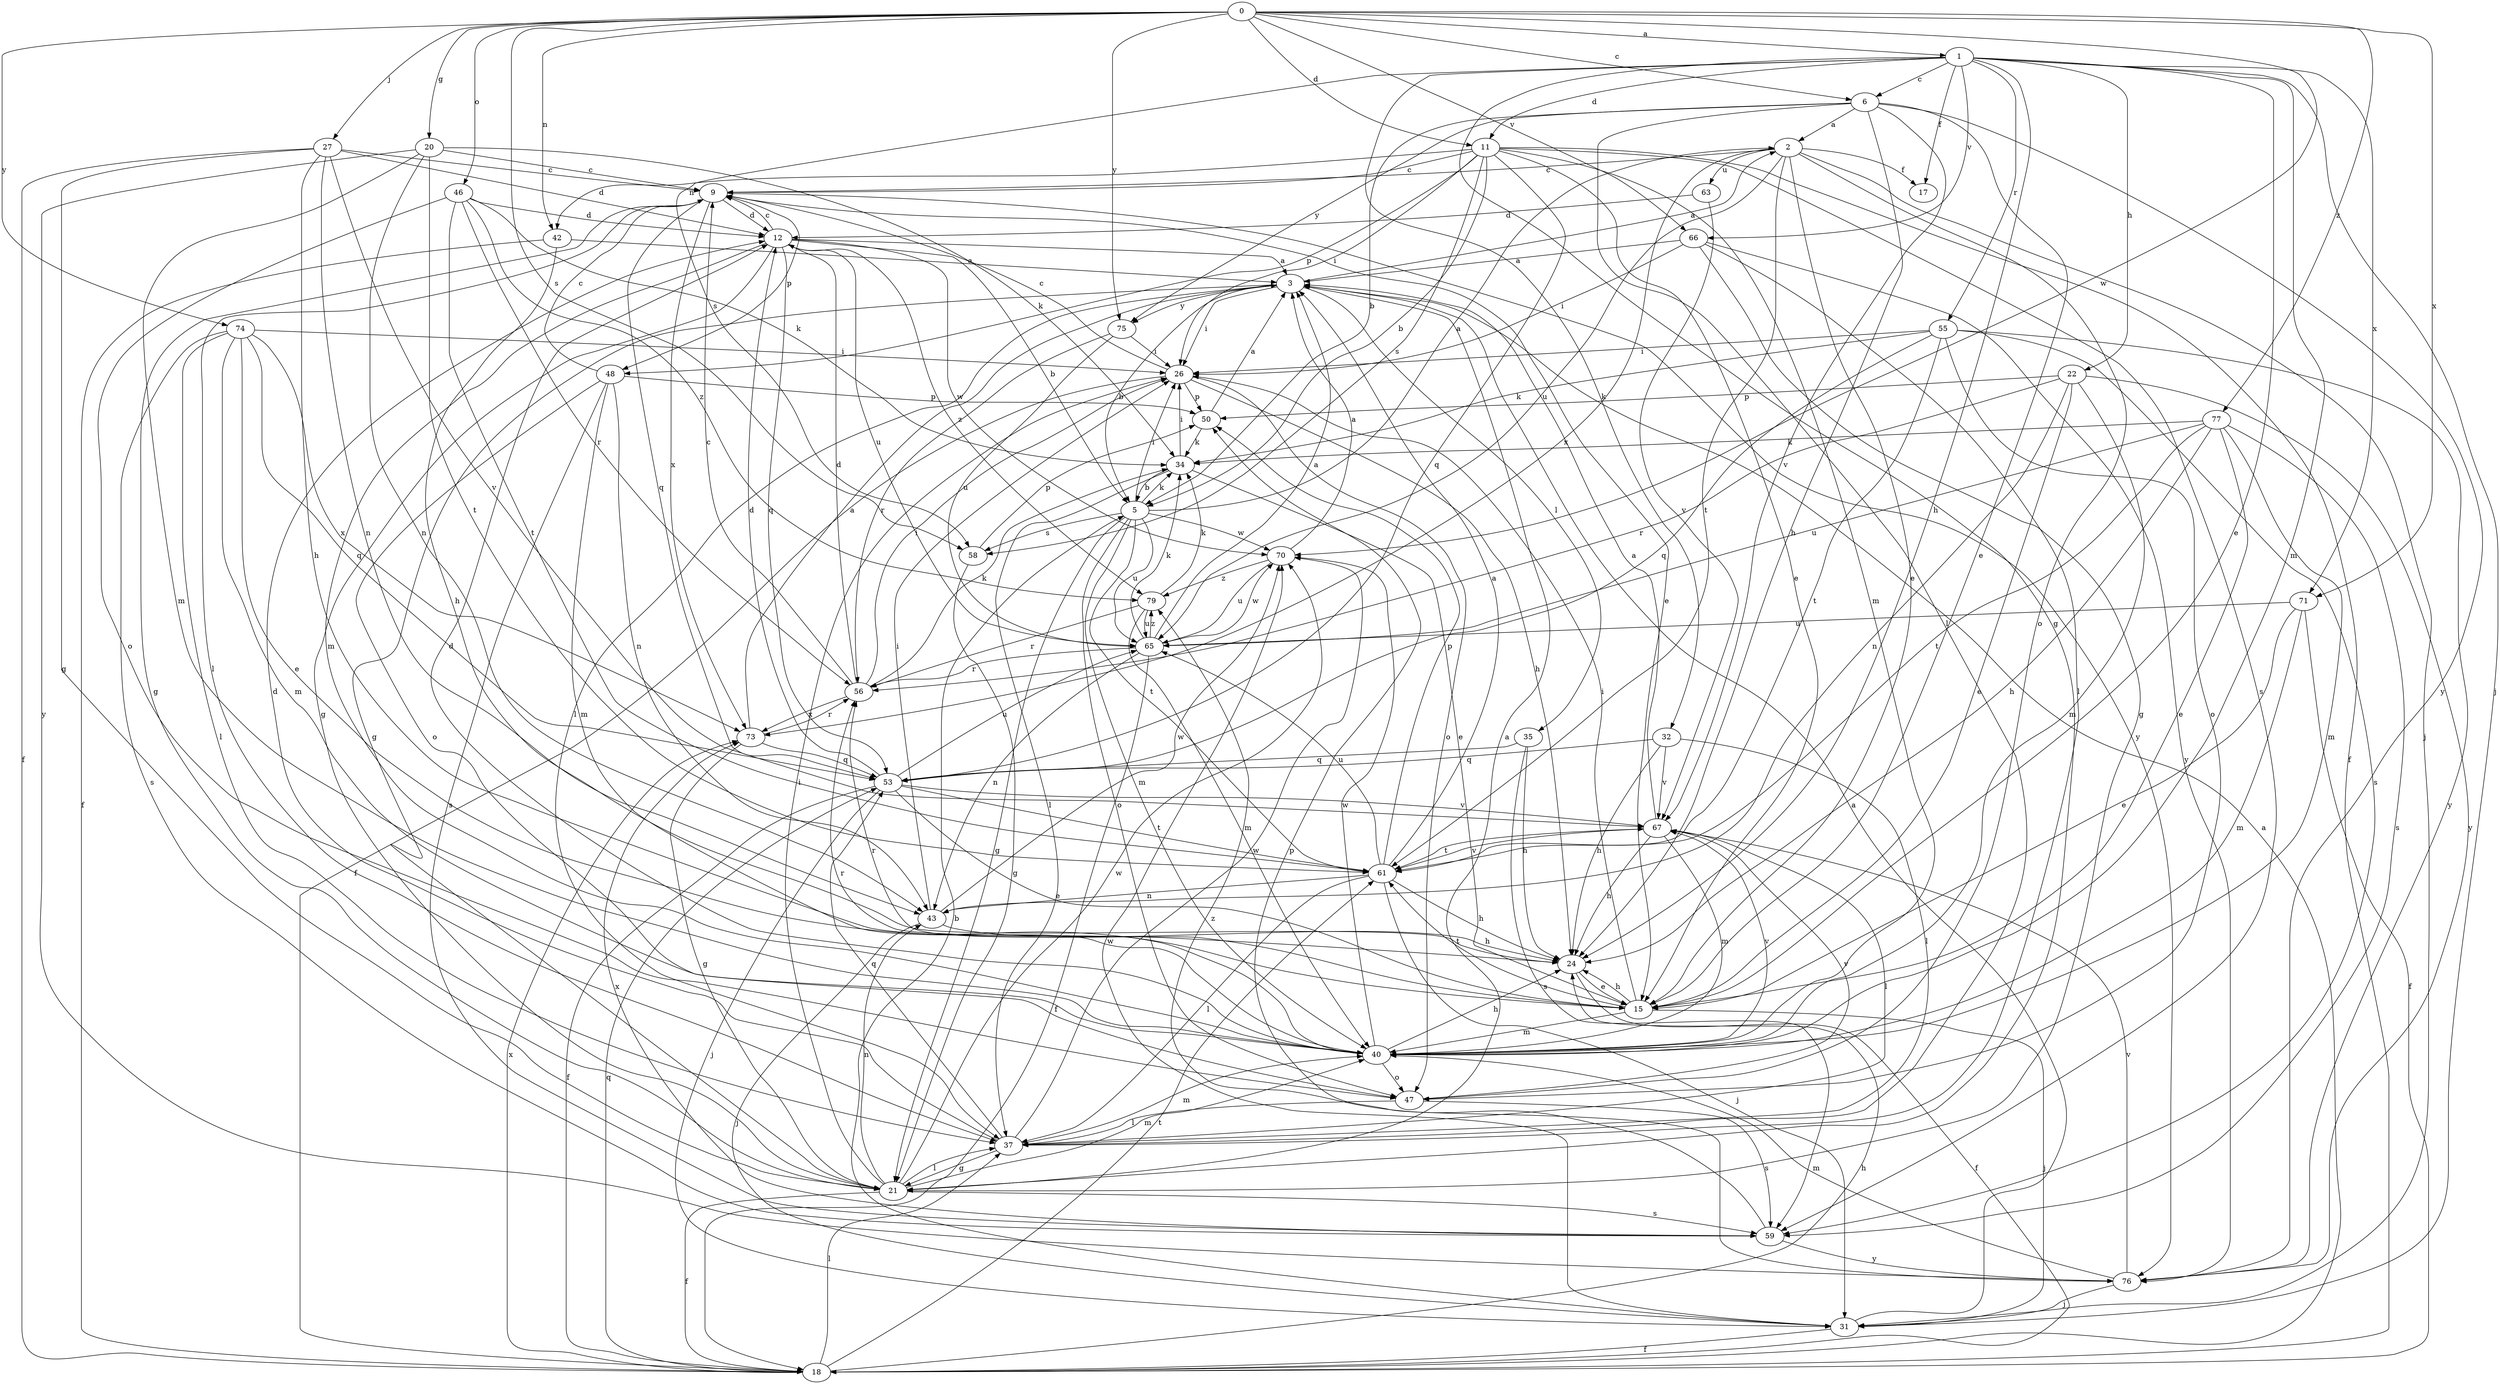 strict digraph  {
0;
1;
2;
3;
5;
6;
9;
11;
12;
15;
17;
18;
20;
21;
22;
24;
26;
27;
31;
32;
34;
35;
37;
40;
42;
43;
46;
47;
48;
50;
53;
55;
56;
58;
59;
61;
63;
65;
66;
67;
70;
71;
73;
74;
75;
76;
77;
79;
0 -> 1  [label=a];
0 -> 6  [label=c];
0 -> 11  [label=d];
0 -> 20  [label=g];
0 -> 27  [label=j];
0 -> 42  [label=n];
0 -> 46  [label=o];
0 -> 58  [label=s];
0 -> 66  [label=v];
0 -> 70  [label=w];
0 -> 71  [label=x];
0 -> 74  [label=y];
0 -> 75  [label=y];
0 -> 77  [label=z];
1 -> 6  [label=c];
1 -> 11  [label=d];
1 -> 15  [label=e];
1 -> 17  [label=f];
1 -> 21  [label=g];
1 -> 22  [label=h];
1 -> 24  [label=h];
1 -> 31  [label=j];
1 -> 32  [label=k];
1 -> 40  [label=m];
1 -> 55  [label=r];
1 -> 58  [label=s];
1 -> 66  [label=v];
1 -> 71  [label=x];
2 -> 9  [label=c];
2 -> 15  [label=e];
2 -> 17  [label=f];
2 -> 31  [label=j];
2 -> 47  [label=o];
2 -> 61  [label=t];
2 -> 63  [label=u];
2 -> 65  [label=u];
2 -> 73  [label=x];
3 -> 2  [label=a];
3 -> 5  [label=b];
3 -> 21  [label=g];
3 -> 26  [label=i];
3 -> 35  [label=l];
3 -> 37  [label=l];
3 -> 75  [label=y];
5 -> 2  [label=a];
5 -> 21  [label=g];
5 -> 26  [label=i];
5 -> 34  [label=k];
5 -> 40  [label=m];
5 -> 47  [label=o];
5 -> 58  [label=s];
5 -> 61  [label=t];
5 -> 65  [label=u];
5 -> 70  [label=w];
6 -> 2  [label=a];
6 -> 5  [label=b];
6 -> 15  [label=e];
6 -> 24  [label=h];
6 -> 37  [label=l];
6 -> 67  [label=v];
6 -> 75  [label=y];
6 -> 76  [label=y];
9 -> 12  [label=d];
9 -> 15  [label=e];
9 -> 21  [label=g];
9 -> 37  [label=l];
9 -> 48  [label=p];
9 -> 53  [label=q];
9 -> 73  [label=x];
9 -> 76  [label=y];
11 -> 5  [label=b];
11 -> 9  [label=c];
11 -> 15  [label=e];
11 -> 18  [label=f];
11 -> 26  [label=i];
11 -> 40  [label=m];
11 -> 42  [label=n];
11 -> 48  [label=p];
11 -> 53  [label=q];
11 -> 58  [label=s];
11 -> 59  [label=s];
12 -> 3  [label=a];
12 -> 5  [label=b];
12 -> 9  [label=c];
12 -> 21  [label=g];
12 -> 40  [label=m];
12 -> 53  [label=q];
12 -> 65  [label=u];
12 -> 70  [label=w];
12 -> 79  [label=z];
15 -> 24  [label=h];
15 -> 26  [label=i];
15 -> 31  [label=j];
15 -> 40  [label=m];
15 -> 56  [label=r];
15 -> 61  [label=t];
18 -> 3  [label=a];
18 -> 24  [label=h];
18 -> 37  [label=l];
18 -> 53  [label=q];
18 -> 61  [label=t];
18 -> 73  [label=x];
20 -> 9  [label=c];
20 -> 34  [label=k];
20 -> 40  [label=m];
20 -> 43  [label=n];
20 -> 61  [label=t];
20 -> 76  [label=y];
21 -> 3  [label=a];
21 -> 18  [label=f];
21 -> 26  [label=i];
21 -> 37  [label=l];
21 -> 40  [label=m];
21 -> 43  [label=n];
21 -> 59  [label=s];
21 -> 70  [label=w];
22 -> 15  [label=e];
22 -> 40  [label=m];
22 -> 43  [label=n];
22 -> 50  [label=p];
22 -> 56  [label=r];
22 -> 76  [label=y];
24 -> 15  [label=e];
24 -> 18  [label=f];
26 -> 9  [label=c];
26 -> 18  [label=f];
26 -> 24  [label=h];
26 -> 47  [label=o];
26 -> 50  [label=p];
27 -> 9  [label=c];
27 -> 12  [label=d];
27 -> 18  [label=f];
27 -> 21  [label=g];
27 -> 24  [label=h];
27 -> 43  [label=n];
27 -> 67  [label=v];
31 -> 3  [label=a];
31 -> 5  [label=b];
31 -> 18  [label=f];
31 -> 70  [label=w];
32 -> 24  [label=h];
32 -> 37  [label=l];
32 -> 53  [label=q];
32 -> 67  [label=v];
34 -> 5  [label=b];
34 -> 15  [label=e];
34 -> 26  [label=i];
34 -> 37  [label=l];
35 -> 24  [label=h];
35 -> 53  [label=q];
35 -> 59  [label=s];
37 -> 12  [label=d];
37 -> 21  [label=g];
37 -> 40  [label=m];
37 -> 53  [label=q];
37 -> 70  [label=w];
40 -> 12  [label=d];
40 -> 24  [label=h];
40 -> 47  [label=o];
40 -> 56  [label=r];
40 -> 67  [label=v];
40 -> 70  [label=w];
42 -> 3  [label=a];
42 -> 18  [label=f];
42 -> 24  [label=h];
43 -> 24  [label=h];
43 -> 26  [label=i];
43 -> 31  [label=j];
43 -> 70  [label=w];
46 -> 12  [label=d];
46 -> 34  [label=k];
46 -> 47  [label=o];
46 -> 56  [label=r];
46 -> 61  [label=t];
46 -> 79  [label=z];
47 -> 37  [label=l];
47 -> 59  [label=s];
47 -> 67  [label=v];
48 -> 9  [label=c];
48 -> 40  [label=m];
48 -> 43  [label=n];
48 -> 47  [label=o];
48 -> 50  [label=p];
48 -> 59  [label=s];
50 -> 3  [label=a];
50 -> 34  [label=k];
53 -> 12  [label=d];
53 -> 15  [label=e];
53 -> 18  [label=f];
53 -> 31  [label=j];
53 -> 61  [label=t];
53 -> 65  [label=u];
53 -> 67  [label=v];
55 -> 26  [label=i];
55 -> 34  [label=k];
55 -> 47  [label=o];
55 -> 53  [label=q];
55 -> 59  [label=s];
55 -> 61  [label=t];
55 -> 76  [label=y];
56 -> 9  [label=c];
56 -> 12  [label=d];
56 -> 26  [label=i];
56 -> 34  [label=k];
56 -> 73  [label=x];
58 -> 21  [label=g];
58 -> 50  [label=p];
59 -> 73  [label=x];
59 -> 76  [label=y];
59 -> 79  [label=z];
61 -> 3  [label=a];
61 -> 24  [label=h];
61 -> 31  [label=j];
61 -> 37  [label=l];
61 -> 43  [label=n];
61 -> 50  [label=p];
61 -> 65  [label=u];
61 -> 67  [label=v];
63 -> 12  [label=d];
63 -> 67  [label=v];
65 -> 3  [label=a];
65 -> 18  [label=f];
65 -> 34  [label=k];
65 -> 43  [label=n];
65 -> 56  [label=r];
65 -> 70  [label=w];
65 -> 79  [label=z];
66 -> 3  [label=a];
66 -> 21  [label=g];
66 -> 26  [label=i];
66 -> 37  [label=l];
66 -> 76  [label=y];
67 -> 3  [label=a];
67 -> 24  [label=h];
67 -> 37  [label=l];
67 -> 40  [label=m];
67 -> 61  [label=t];
70 -> 3  [label=a];
70 -> 65  [label=u];
70 -> 79  [label=z];
71 -> 15  [label=e];
71 -> 18  [label=f];
71 -> 40  [label=m];
71 -> 65  [label=u];
73 -> 3  [label=a];
73 -> 21  [label=g];
73 -> 53  [label=q];
73 -> 56  [label=r];
74 -> 15  [label=e];
74 -> 26  [label=i];
74 -> 37  [label=l];
74 -> 40  [label=m];
74 -> 53  [label=q];
74 -> 59  [label=s];
74 -> 73  [label=x];
75 -> 26  [label=i];
75 -> 56  [label=r];
75 -> 65  [label=u];
76 -> 31  [label=j];
76 -> 40  [label=m];
76 -> 50  [label=p];
76 -> 67  [label=v];
77 -> 15  [label=e];
77 -> 24  [label=h];
77 -> 34  [label=k];
77 -> 40  [label=m];
77 -> 59  [label=s];
77 -> 61  [label=t];
77 -> 65  [label=u];
79 -> 34  [label=k];
79 -> 40  [label=m];
79 -> 56  [label=r];
79 -> 65  [label=u];
}
